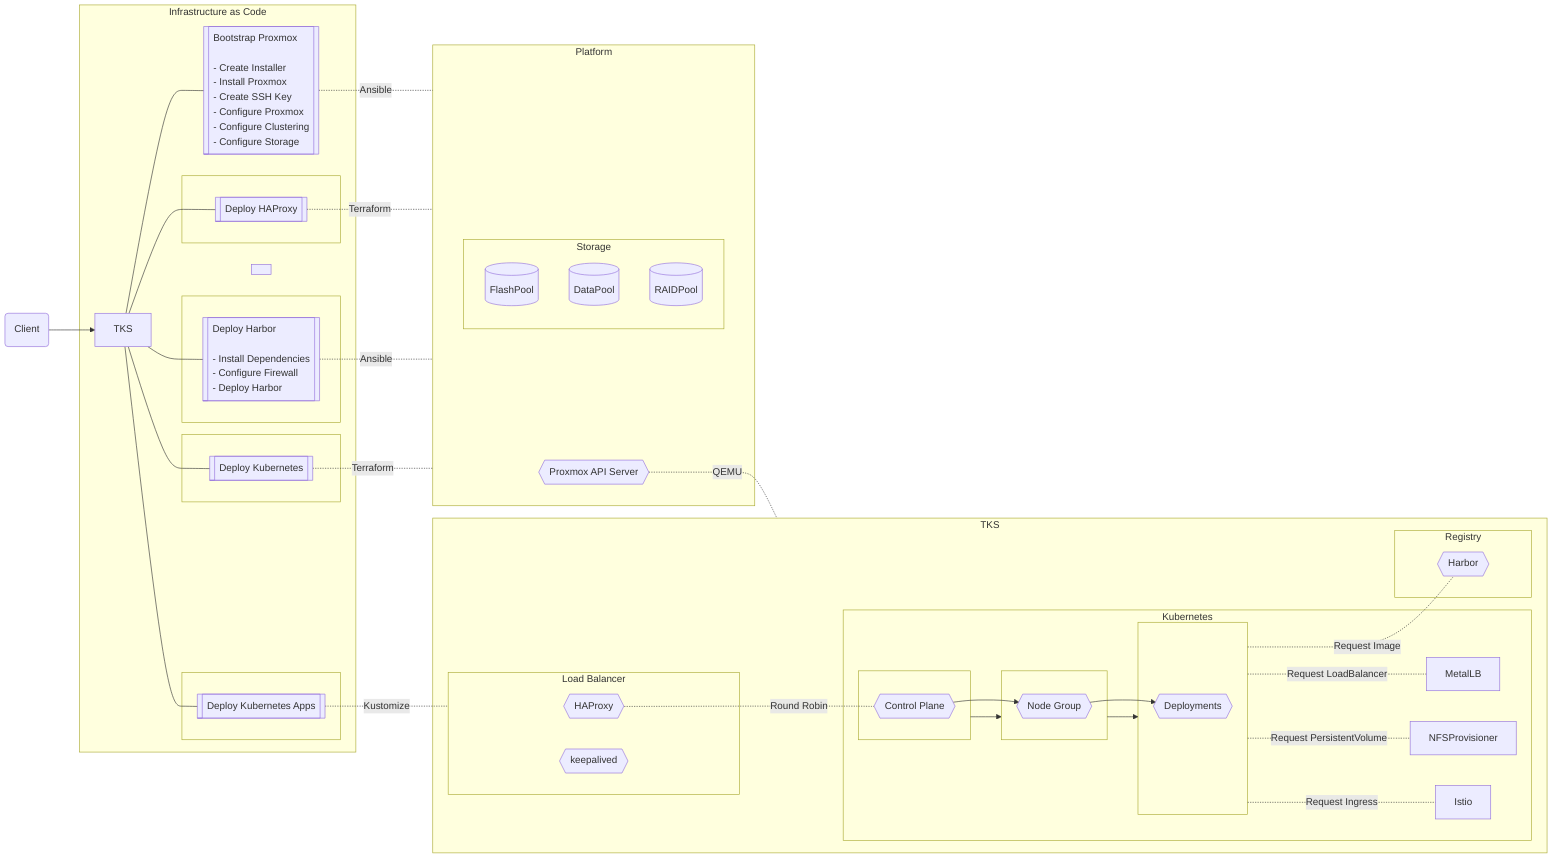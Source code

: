 flowchart LR
  classDef class_leftalign text-align:left;

  prox{{Proxmox API Server}}
  k8s_cp{{Control Plane}}
  k8s_ng{{Node Group}}
  k8s_apps{{Deployments}}
  hrb{{Harbor}}
  hap{{HAProxy}}
  kad{{keepalived}}

  tks[TKS]
  tks_bp[[Bootstrap Proxmox\n\n- Create Installer\n- Install Proxmox\n- Create SSH Key\n- Configure Proxmox\n- Configure Clustering\n- Configure Storage]]
  tks_dhap[[Deploy HAProxy]]
  tks_dk[[Deploy Kubernetes]]
  tks_dka[[Deploy Kubernetes Apps]]
  tks_dhrb[[Deploy Harbor\n\n- Install Dependencies\n- Configure Firewall\n- Deploy Harbor]]

  client(Client) --> tks
  subgraph sg-tks [Infrastructure as Code]
    click tks "https://github.com/zimmertr/TKS" "TKS"
    tks --- tks_bp
    tks --- tks_dhrb
    tks --- tks_dhap
    tks --- tks_dk
    tks --- tks_dka

    subgraph sg-tks-bp [ ]
      class tks_bp class_leftalign
      click tks_bp "https://github.com/zimmertr/TKS-Bootstrap_Proxmox/" "TKS-Bootstrap_Proxmox"
    end
    subgraph sg-tks-dhrb [ ]
      tks_dhrb
      class tks_dhrb class_leftalign
      click tks_dhrb "https://github.com/zimmertr/TKS-Deploy_Harbor/" "TKS-Deploy_Harbor"
    end
    subgraph sg-tks-dhap [ ]
      tks_dhap
      click tks_dhap "https://github.com/zimmertr/TKS-Deploy_HAProxy/" "TKS-Deploy_HAProxy"
    end
    subgraph sg-tks-dk [ ]
      tks_dk
      click tks_dk "https://github.com/zimmertr/TKS-Bootstrap_Kubernetes/" "TKS-Deploy_Kubernetes"
    end
    subgraph sg-tks-dka [ ]
      tks_dka
      click tks_dka "https://github.com/zimmertr/TKS-Deploy_Kubernetes_Apps/" "TKS-Deploy_Kubernetes_Apps"
    end
  end

  tks_bp -.- |Ansible| sg-platform
  tks_dhap -.- |Terraform| sg-platform
  tks_dhrb -.- |Ansible| sg-platform
  tks_dk -.- |Terraform| sg-platform

  subgraph sg-platform [Platform]
    prox
    subgraph sg-storage [Storage]
      stg_fp[(FlashPool)]
      stg_dp[(DataPool)]
      stg_rp[(RAIDPool)]
    end
  end

  tks_dka -.- |Kustomize| sg-haproxy

  subgraph sg-qemu [TKS]
    subgraph sg-haproxy [Load Balancer]
      hap
      kad
    end
    hap -.- |Round Robin| k8s_cp
    subgraph sg-kubernetes [Kubernetes]
      subgraph sg-k8s-cp [ ]
        k8s_cp
      end
      subgraph sg-k8s-ng [ ]
        k8s_ng
      end
      subgraph sg-k8s-apps [ ]
        k8s_apps
      end

      MetalLB
      NFSProvisioner
      Istio

      k8s_cp --> k8s_ng --> k8s_apps
      sg-k8s-cp --> sg-k8s-ng --> sg-k8s-apps

    end
    subgraph sg-harbor [Registry]
       hrb
    end
  end

  prox -.- |QEMU| sg-qemu
  sg-k8s-apps -.- |Request Image| hrb
  sg-k8s-apps -.- |Request LoadBalancer| MetalLB
  sg-k8s-apps -.- |Request PersistentVolume| NFSProvisioner
  sg-k8s-apps -.- |Request Ingress| Istio